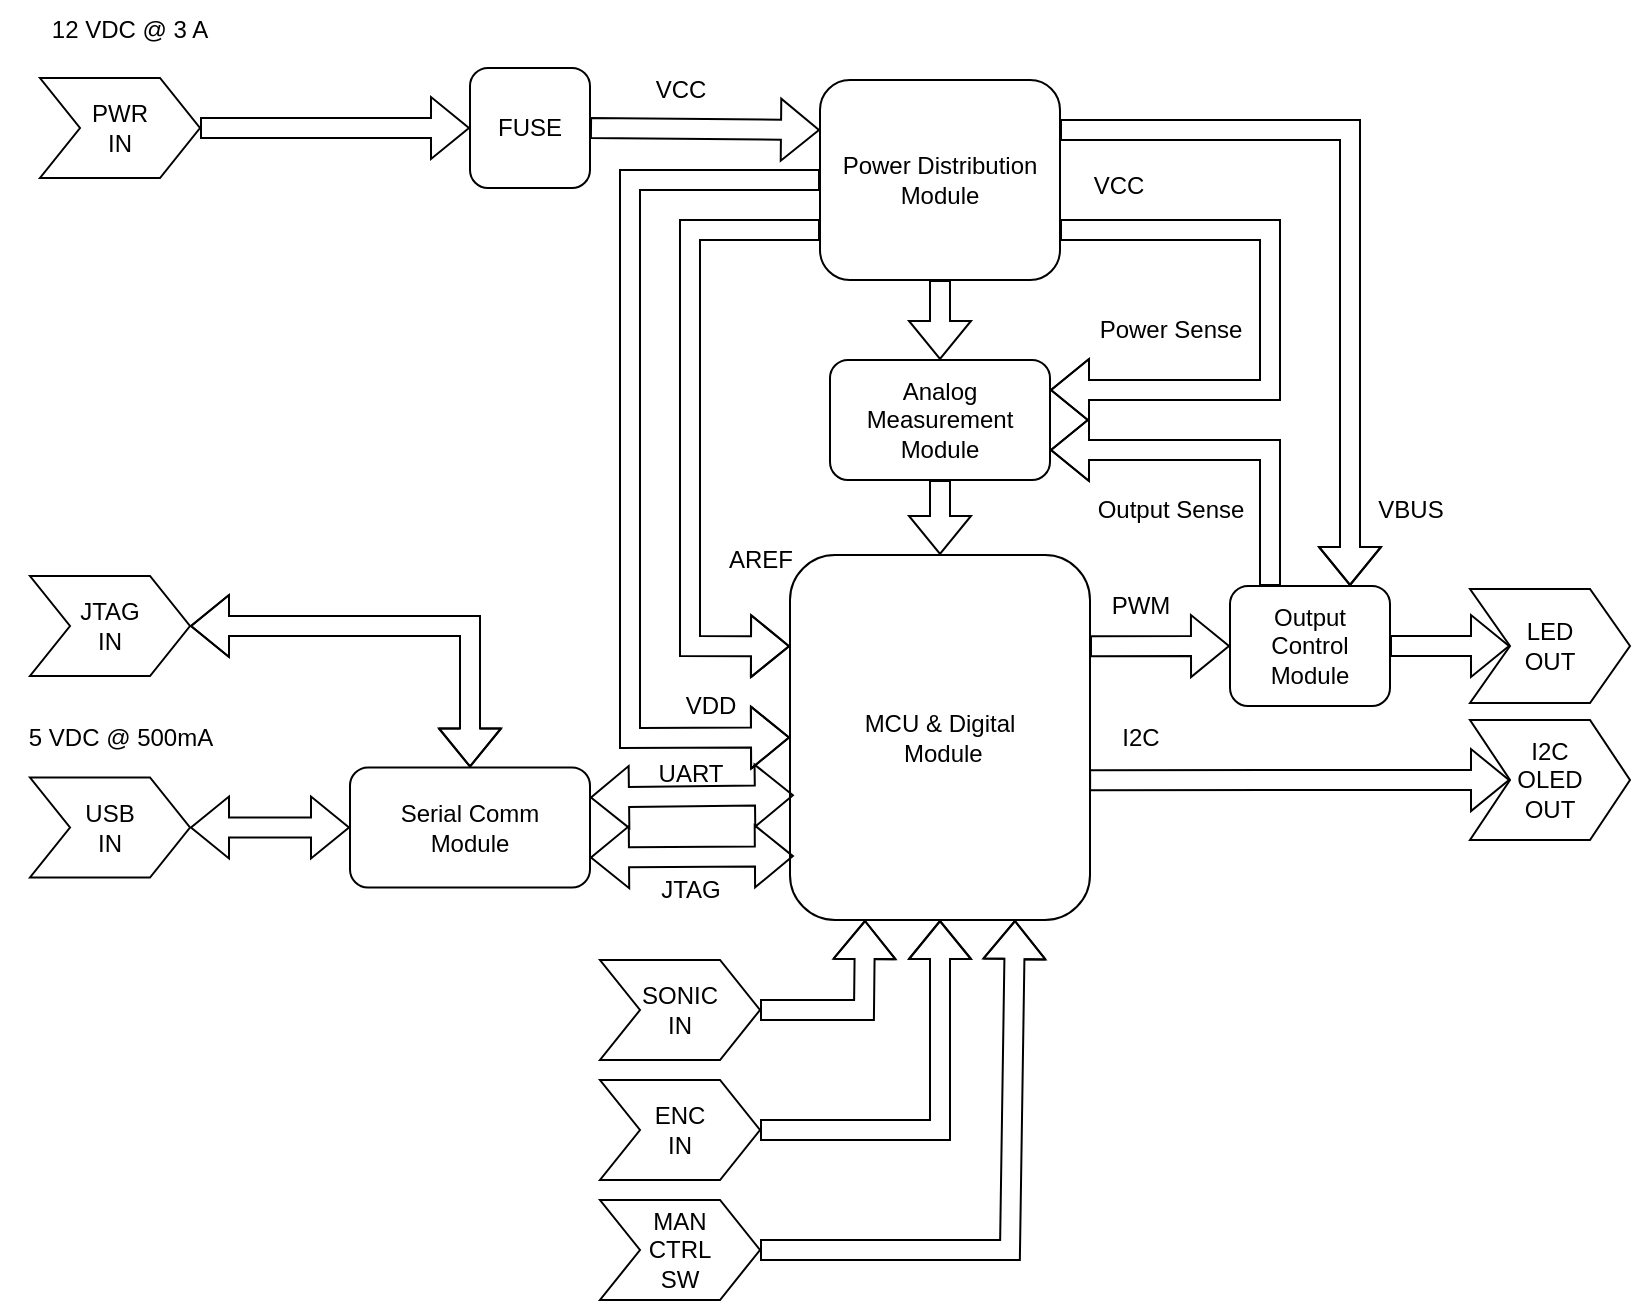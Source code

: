 <mxfile version="21.6.3" type="github">
  <diagram name="Page-1" id="bPD4Tcdk-wz938tzmtfR">
    <mxGraphModel dx="1184" dy="1656" grid="1" gridSize="10" guides="1" tooltips="1" connect="1" arrows="1" fold="1" page="1" pageScale="1" pageWidth="850" pageHeight="1100" math="0" shadow="0">
      <root>
        <mxCell id="0" />
        <mxCell id="1" parent="0" />
        <mxCell id="4HQD0c8NArh-lSQrCMmP-1" value="Power Distribution Module" style="rounded=1;whiteSpace=wrap;html=1;" vertex="1" parent="1">
          <mxGeometry x="455" y="-10" width="120" height="100" as="geometry" />
        </mxCell>
        <mxCell id="4HQD0c8NArh-lSQrCMmP-2" value="Analog Measurement&lt;br&gt;Module" style="rounded=1;whiteSpace=wrap;html=1;" vertex="1" parent="1">
          <mxGeometry x="460" y="130" width="110" height="60" as="geometry" />
        </mxCell>
        <mxCell id="4HQD0c8NArh-lSQrCMmP-3" value="MCU &amp;amp; Digital&lt;br&gt;&amp;nbsp;Module" style="rounded=1;whiteSpace=wrap;html=1;" vertex="1" parent="1">
          <mxGeometry x="440" y="227.5" width="150" height="182.5" as="geometry" />
        </mxCell>
        <mxCell id="4HQD0c8NArh-lSQrCMmP-4" value="Serial Comm&lt;br&gt;Module" style="rounded=1;whiteSpace=wrap;html=1;" vertex="1" parent="1">
          <mxGeometry x="220" y="333.75" width="120" height="60" as="geometry" />
        </mxCell>
        <mxCell id="4HQD0c8NArh-lSQrCMmP-5" value="Output Control Module" style="rounded=1;whiteSpace=wrap;html=1;" vertex="1" parent="1">
          <mxGeometry x="660" y="243" width="80" height="60" as="geometry" />
        </mxCell>
        <mxCell id="4HQD0c8NArh-lSQrCMmP-12" value="12 VDC @ 3 A" style="text;html=1;strokeColor=none;fillColor=none;align=center;verticalAlign=middle;whiteSpace=wrap;rounded=0;" vertex="1" parent="1">
          <mxGeometry x="65" y="-50" width="90" height="30" as="geometry" />
        </mxCell>
        <mxCell id="4HQD0c8NArh-lSQrCMmP-13" value="" style="shape=flexArrow;endArrow=classic;html=1;rounded=0;entryX=0;entryY=0.5;entryDx=0;entryDy=0;exitX=1;exitY=0.25;exitDx=0;exitDy=0;" edge="1" parent="1" source="4HQD0c8NArh-lSQrCMmP-3" target="4HQD0c8NArh-lSQrCMmP-5">
          <mxGeometry width="50" height="50" relative="1" as="geometry">
            <mxPoint x="560" y="430" as="sourcePoint" />
            <mxPoint x="610" y="380" as="targetPoint" />
          </mxGeometry>
        </mxCell>
        <mxCell id="4HQD0c8NArh-lSQrCMmP-14" value="PWM" style="text;html=1;align=center;verticalAlign=middle;resizable=0;points=[];autosize=1;strokeColor=none;fillColor=none;" vertex="1" parent="1">
          <mxGeometry x="590" y="238" width="50" height="30" as="geometry" />
        </mxCell>
        <mxCell id="4HQD0c8NArh-lSQrCMmP-26" value="5 VDC @ 500mA" style="text;html=1;align=center;verticalAlign=middle;resizable=0;points=[];autosize=1;strokeColor=none;fillColor=none;" vertex="1" parent="1">
          <mxGeometry x="45" y="303.75" width="120" height="30" as="geometry" />
        </mxCell>
        <mxCell id="4HQD0c8NArh-lSQrCMmP-29" value="" style="shape=flexArrow;endArrow=classic;startArrow=classic;html=1;rounded=0;exitX=1;exitY=0.5;exitDx=0;exitDy=0;" edge="1" parent="1" source="4HQD0c8NArh-lSQrCMmP-34" target="4HQD0c8NArh-lSQrCMmP-4">
          <mxGeometry width="100" height="100" relative="1" as="geometry">
            <mxPoint x="75" y="358.75" as="sourcePoint" />
            <mxPoint x="195.0" y="358.75" as="targetPoint" />
          </mxGeometry>
        </mxCell>
        <mxCell id="4HQD0c8NArh-lSQrCMmP-34" value="USB&lt;br&gt;IN" style="shape=step;perimeter=stepPerimeter;whiteSpace=wrap;html=1;fixedSize=1;" vertex="1" parent="1">
          <mxGeometry x="60" y="338.75" width="80" height="50" as="geometry" />
        </mxCell>
        <mxCell id="4HQD0c8NArh-lSQrCMmP-35" value="" style="shape=flexArrow;endArrow=classic;html=1;rounded=0;exitX=0.5;exitY=1;exitDx=0;exitDy=0;entryX=0.5;entryY=0;entryDx=0;entryDy=0;" edge="1" parent="1" source="4HQD0c8NArh-lSQrCMmP-2" target="4HQD0c8NArh-lSQrCMmP-3">
          <mxGeometry width="50" height="50" relative="1" as="geometry">
            <mxPoint x="650" y="200" as="sourcePoint" />
            <mxPoint x="700" y="150" as="targetPoint" />
          </mxGeometry>
        </mxCell>
        <mxCell id="4HQD0c8NArh-lSQrCMmP-36" value="PWR&lt;br&gt;IN" style="shape=step;perimeter=stepPerimeter;whiteSpace=wrap;html=1;fixedSize=1;" vertex="1" parent="1">
          <mxGeometry x="65" y="-11" width="80" height="50" as="geometry" />
        </mxCell>
        <mxCell id="4HQD0c8NArh-lSQrCMmP-38" value="LED&lt;br&gt;OUT" style="shape=step;perimeter=stepPerimeter;whiteSpace=wrap;html=1;fixedSize=1;" vertex="1" parent="1">
          <mxGeometry x="780" y="244.5" width="80" height="57" as="geometry" />
        </mxCell>
        <mxCell id="4HQD0c8NArh-lSQrCMmP-39" value="" style="shape=flexArrow;endArrow=classic;html=1;rounded=0;exitX=1;exitY=0.5;exitDx=0;exitDy=0;" edge="1" parent="1" source="4HQD0c8NArh-lSQrCMmP-5" target="4HQD0c8NArh-lSQrCMmP-38">
          <mxGeometry width="50" height="50" relative="1" as="geometry">
            <mxPoint x="740" y="294.58" as="sourcePoint" />
            <mxPoint x="820" y="294.58" as="targetPoint" />
          </mxGeometry>
        </mxCell>
        <mxCell id="4HQD0c8NArh-lSQrCMmP-43" value="I2C&lt;br&gt;OLED&lt;br&gt;OUT" style="shape=step;perimeter=stepPerimeter;whiteSpace=wrap;html=1;fixedSize=1;" vertex="1" parent="1">
          <mxGeometry x="780" y="310" width="80" height="60" as="geometry" />
        </mxCell>
        <mxCell id="4HQD0c8NArh-lSQrCMmP-44" value="ENC&lt;br&gt;IN" style="shape=step;perimeter=stepPerimeter;whiteSpace=wrap;html=1;fixedSize=1;" vertex="1" parent="1">
          <mxGeometry x="345" y="490" width="80" height="50" as="geometry" />
        </mxCell>
        <mxCell id="4HQD0c8NArh-lSQrCMmP-47" value="" style="shape=flexArrow;endArrow=classic;html=1;rounded=0;entryX=0;entryY=0.25;entryDx=0;entryDy=0;exitX=0;exitY=0.75;exitDx=0;exitDy=0;" edge="1" parent="1" source="4HQD0c8NArh-lSQrCMmP-1" target="4HQD0c8NArh-lSQrCMmP-3">
          <mxGeometry width="50" height="50" relative="1" as="geometry">
            <mxPoint x="200" y="160" as="sourcePoint" />
            <mxPoint x="250" y="110" as="targetPoint" />
            <Array as="points">
              <mxPoint x="390" y="65" />
              <mxPoint x="390" y="273" />
            </Array>
          </mxGeometry>
        </mxCell>
        <mxCell id="4HQD0c8NArh-lSQrCMmP-48" value="AREF" style="text;html=1;align=center;verticalAlign=middle;resizable=0;points=[];autosize=1;strokeColor=none;fillColor=none;" vertex="1" parent="1">
          <mxGeometry x="395" y="214.5" width="60" height="30" as="geometry" />
        </mxCell>
        <mxCell id="4HQD0c8NArh-lSQrCMmP-49" value="" style="shape=flexArrow;endArrow=classic;html=1;rounded=0;exitX=0.5;exitY=1;exitDx=0;exitDy=0;entryX=0.5;entryY=0;entryDx=0;entryDy=0;" edge="1" parent="1" source="4HQD0c8NArh-lSQrCMmP-1" target="4HQD0c8NArh-lSQrCMmP-2">
          <mxGeometry width="50" height="50" relative="1" as="geometry">
            <mxPoint x="640" y="60" as="sourcePoint" />
            <mxPoint x="640" y="97" as="targetPoint" />
          </mxGeometry>
        </mxCell>
        <mxCell id="4HQD0c8NArh-lSQrCMmP-50" value="" style="shape=flexArrow;endArrow=classic;html=1;rounded=0;entryX=1;entryY=0.75;entryDx=0;entryDy=0;exitX=0.25;exitY=0;exitDx=0;exitDy=0;" edge="1" parent="1" source="4HQD0c8NArh-lSQrCMmP-5" target="4HQD0c8NArh-lSQrCMmP-2">
          <mxGeometry width="50" height="50" relative="1" as="geometry">
            <mxPoint x="670" y="250" as="sourcePoint" />
            <mxPoint x="720" y="200" as="targetPoint" />
            <Array as="points">
              <mxPoint x="680" y="175" />
            </Array>
          </mxGeometry>
        </mxCell>
        <mxCell id="4HQD0c8NArh-lSQrCMmP-51" value="Output Sense" style="text;html=1;align=center;verticalAlign=middle;resizable=0;points=[];autosize=1;strokeColor=none;fillColor=none;" vertex="1" parent="1">
          <mxGeometry x="580" y="190" width="100" height="30" as="geometry" />
        </mxCell>
        <mxCell id="4HQD0c8NArh-lSQrCMmP-52" value="" style="shape=flexArrow;endArrow=classic;html=1;rounded=0;exitX=0;exitY=0.5;exitDx=0;exitDy=0;entryX=0;entryY=0.5;entryDx=0;entryDy=0;" edge="1" parent="1" source="4HQD0c8NArh-lSQrCMmP-1" target="4HQD0c8NArh-lSQrCMmP-3">
          <mxGeometry width="50" height="50" relative="1" as="geometry">
            <mxPoint x="290" y="150" as="sourcePoint" />
            <mxPoint x="340" y="100" as="targetPoint" />
            <Array as="points">
              <mxPoint x="360" y="40" />
              <mxPoint x="360" y="319" />
            </Array>
          </mxGeometry>
        </mxCell>
        <mxCell id="4HQD0c8NArh-lSQrCMmP-54" value="VDD" style="text;html=1;align=center;verticalAlign=middle;resizable=0;points=[];autosize=1;strokeColor=none;fillColor=none;" vertex="1" parent="1">
          <mxGeometry x="375" y="288" width="50" height="30" as="geometry" />
        </mxCell>
        <mxCell id="4HQD0c8NArh-lSQrCMmP-55" value="" style="shape=flexArrow;endArrow=classic;html=1;rounded=0;exitX=1;exitY=0.75;exitDx=0;exitDy=0;entryX=1;entryY=0.25;entryDx=0;entryDy=0;" edge="1" parent="1" source="4HQD0c8NArh-lSQrCMmP-1" target="4HQD0c8NArh-lSQrCMmP-2">
          <mxGeometry width="50" height="50" relative="1" as="geometry">
            <mxPoint x="630" y="70" as="sourcePoint" />
            <mxPoint x="680" y="20" as="targetPoint" />
            <Array as="points">
              <mxPoint x="680" y="65" />
              <mxPoint x="680" y="145" />
            </Array>
          </mxGeometry>
        </mxCell>
        <mxCell id="4HQD0c8NArh-lSQrCMmP-56" value="Power Sense" style="text;html=1;align=center;verticalAlign=middle;resizable=0;points=[];autosize=1;strokeColor=none;fillColor=none;" vertex="1" parent="1">
          <mxGeometry x="580" y="100" width="100" height="30" as="geometry" />
        </mxCell>
        <mxCell id="4HQD0c8NArh-lSQrCMmP-58" value="" style="shape=flexArrow;endArrow=classic;html=1;rounded=0;exitX=1;exitY=0.25;exitDx=0;exitDy=0;entryX=0.75;entryY=0;entryDx=0;entryDy=0;" edge="1" parent="1" source="4HQD0c8NArh-lSQrCMmP-1" target="4HQD0c8NArh-lSQrCMmP-5">
          <mxGeometry width="50" height="50" relative="1" as="geometry">
            <mxPoint x="800" y="120" as="sourcePoint" />
            <mxPoint x="850" y="70" as="targetPoint" />
            <Array as="points">
              <mxPoint x="720" y="15" />
            </Array>
          </mxGeometry>
        </mxCell>
        <mxCell id="4HQD0c8NArh-lSQrCMmP-59" value="VBUS" style="text;html=1;align=center;verticalAlign=middle;resizable=0;points=[];autosize=1;strokeColor=none;fillColor=none;" vertex="1" parent="1">
          <mxGeometry x="720" y="190" width="60" height="30" as="geometry" />
        </mxCell>
        <mxCell id="4HQD0c8NArh-lSQrCMmP-60" value="VCC" style="text;html=1;align=center;verticalAlign=middle;resizable=0;points=[];autosize=1;strokeColor=none;fillColor=none;" vertex="1" parent="1">
          <mxGeometry x="579" y="28" width="50" height="30" as="geometry" />
        </mxCell>
        <mxCell id="4HQD0c8NArh-lSQrCMmP-61" value="" style="shape=flexArrow;endArrow=classic;html=1;rounded=0;entryX=0;entryY=0.5;entryDx=0;entryDy=0;exitX=0.997;exitY=0.617;exitDx=0;exitDy=0;exitPerimeter=0;" edge="1" parent="1" source="4HQD0c8NArh-lSQrCMmP-3" target="4HQD0c8NArh-lSQrCMmP-43">
          <mxGeometry width="50" height="50" relative="1" as="geometry">
            <mxPoint x="600" y="283" as="sourcePoint" />
            <mxPoint x="670" y="283" as="targetPoint" />
          </mxGeometry>
        </mxCell>
        <mxCell id="4HQD0c8NArh-lSQrCMmP-62" value="SONIC&lt;br&gt;IN" style="shape=step;perimeter=stepPerimeter;whiteSpace=wrap;html=1;fixedSize=1;" vertex="1" parent="1">
          <mxGeometry x="345" y="430" width="80" height="50" as="geometry" />
        </mxCell>
        <mxCell id="4HQD0c8NArh-lSQrCMmP-66" value="" style="shape=flexArrow;endArrow=classic;html=1;rounded=0;exitX=1;exitY=0.5;exitDx=0;exitDy=0;entryX=0;entryY=0.5;entryDx=0;entryDy=0;" edge="1" parent="1" source="4HQD0c8NArh-lSQrCMmP-36" target="4HQD0c8NArh-lSQrCMmP-69">
          <mxGeometry width="50" height="50" relative="1" as="geometry">
            <mxPoint x="250" y="34" as="sourcePoint" />
            <mxPoint x="310" y="14" as="targetPoint" />
          </mxGeometry>
        </mxCell>
        <mxCell id="4HQD0c8NArh-lSQrCMmP-67" value="MAN&lt;br&gt;CTRL&lt;br&gt;SW" style="shape=step;perimeter=stepPerimeter;whiteSpace=wrap;html=1;fixedSize=1;" vertex="1" parent="1">
          <mxGeometry x="345" y="550" width="80" height="50" as="geometry" />
        </mxCell>
        <mxCell id="4HQD0c8NArh-lSQrCMmP-69" value="FUSE" style="rounded=1;whiteSpace=wrap;html=1;" vertex="1" parent="1">
          <mxGeometry x="280" y="-16" width="60" height="60" as="geometry" />
        </mxCell>
        <mxCell id="4HQD0c8NArh-lSQrCMmP-71" value="" style="shape=flexArrow;endArrow=classic;html=1;rounded=0;entryX=0;entryY=0.25;entryDx=0;entryDy=0;exitX=1;exitY=0.5;exitDx=0;exitDy=0;" edge="1" parent="1" source="4HQD0c8NArh-lSQrCMmP-69" target="4HQD0c8NArh-lSQrCMmP-1">
          <mxGeometry width="50" height="50" relative="1" as="geometry">
            <mxPoint x="260" y="110" as="sourcePoint" />
            <mxPoint x="310" y="60" as="targetPoint" />
          </mxGeometry>
        </mxCell>
        <mxCell id="4HQD0c8NArh-lSQrCMmP-73" value="I2C" style="text;html=1;align=center;verticalAlign=middle;resizable=0;points=[];autosize=1;strokeColor=none;fillColor=none;" vertex="1" parent="1">
          <mxGeometry x="595" y="303.75" width="40" height="30" as="geometry" />
        </mxCell>
        <mxCell id="4HQD0c8NArh-lSQrCMmP-74" value="" style="shape=flexArrow;endArrow=classic;html=1;rounded=0;entryX=0.25;entryY=1;entryDx=0;entryDy=0;exitX=1;exitY=0.5;exitDx=0;exitDy=0;" edge="1" parent="1" source="4HQD0c8NArh-lSQrCMmP-62" target="4HQD0c8NArh-lSQrCMmP-3">
          <mxGeometry width="50" height="50" relative="1" as="geometry">
            <mxPoint x="490" y="530" as="sourcePoint" />
            <mxPoint x="540" y="480" as="targetPoint" />
            <Array as="points">
              <mxPoint x="477" y="455" />
            </Array>
          </mxGeometry>
        </mxCell>
        <mxCell id="4HQD0c8NArh-lSQrCMmP-75" value="" style="shape=flexArrow;endArrow=classic;html=1;rounded=0;entryX=0.5;entryY=1;entryDx=0;entryDy=0;exitX=1;exitY=0.5;exitDx=0;exitDy=0;" edge="1" parent="1" source="4HQD0c8NArh-lSQrCMmP-44" target="4HQD0c8NArh-lSQrCMmP-3">
          <mxGeometry width="50" height="50" relative="1" as="geometry">
            <mxPoint x="510" y="530" as="sourcePoint" />
            <mxPoint x="560" y="480" as="targetPoint" />
            <Array as="points">
              <mxPoint x="515" y="515" />
            </Array>
          </mxGeometry>
        </mxCell>
        <mxCell id="4HQD0c8NArh-lSQrCMmP-77" value="" style="shape=flexArrow;endArrow=classic;html=1;rounded=0;entryX=0.75;entryY=1;entryDx=0;entryDy=0;exitX=1;exitY=0.5;exitDx=0;exitDy=0;" edge="1" parent="1" source="4HQD0c8NArh-lSQrCMmP-67" target="4HQD0c8NArh-lSQrCMmP-3">
          <mxGeometry width="50" height="50" relative="1" as="geometry">
            <mxPoint x="540" y="500" as="sourcePoint" />
            <mxPoint x="590" y="450" as="targetPoint" />
            <Array as="points">
              <mxPoint x="550" y="575" />
            </Array>
          </mxGeometry>
        </mxCell>
        <mxCell id="4HQD0c8NArh-lSQrCMmP-79" value="" style="shape=flexArrow;endArrow=classic;startArrow=classic;html=1;rounded=0;entryX=0.013;entryY=0.658;entryDx=0;entryDy=0;exitX=1;exitY=0.25;exitDx=0;exitDy=0;entryPerimeter=0;" edge="1" parent="1" source="4HQD0c8NArh-lSQrCMmP-4" target="4HQD0c8NArh-lSQrCMmP-3">
          <mxGeometry width="100" height="100" relative="1" as="geometry">
            <mxPoint x="320" y="480" as="sourcePoint" />
            <mxPoint x="420" y="380" as="targetPoint" />
          </mxGeometry>
        </mxCell>
        <mxCell id="4HQD0c8NArh-lSQrCMmP-81" value="VCC" style="text;html=1;align=center;verticalAlign=middle;resizable=0;points=[];autosize=1;strokeColor=none;fillColor=none;" vertex="1" parent="1">
          <mxGeometry x="360" y="-20" width="50" height="30" as="geometry" />
        </mxCell>
        <mxCell id="4HQD0c8NArh-lSQrCMmP-82" value="JTAG&lt;br&gt;IN" style="shape=step;perimeter=stepPerimeter;whiteSpace=wrap;html=1;fixedSize=1;" vertex="1" parent="1">
          <mxGeometry x="60" y="238" width="80" height="50" as="geometry" />
        </mxCell>
        <mxCell id="4HQD0c8NArh-lSQrCMmP-83" value="" style="shape=flexArrow;endArrow=classic;startArrow=classic;html=1;rounded=0;exitX=1;exitY=0.5;exitDx=0;exitDy=0;entryX=0.5;entryY=0;entryDx=0;entryDy=0;" edge="1" parent="1" source="4HQD0c8NArh-lSQrCMmP-82" target="4HQD0c8NArh-lSQrCMmP-4">
          <mxGeometry width="100" height="100" relative="1" as="geometry">
            <mxPoint x="155" y="252.41" as="sourcePoint" />
            <mxPoint x="235" y="252.41" as="targetPoint" />
            <Array as="points">
              <mxPoint x="280" y="263" />
            </Array>
          </mxGeometry>
        </mxCell>
        <mxCell id="4HQD0c8NArh-lSQrCMmP-84" value="UART" style="text;html=1;align=center;verticalAlign=middle;resizable=0;points=[];autosize=1;strokeColor=none;fillColor=none;" vertex="1" parent="1">
          <mxGeometry x="360" y="322" width="60" height="30" as="geometry" />
        </mxCell>
        <mxCell id="4HQD0c8NArh-lSQrCMmP-85" value="" style="shape=flexArrow;endArrow=classic;startArrow=classic;html=1;rounded=0;exitX=1;exitY=0.75;exitDx=0;exitDy=0;entryX=0.013;entryY=0.825;entryDx=0;entryDy=0;entryPerimeter=0;" edge="1" parent="1" source="4HQD0c8NArh-lSQrCMmP-4" target="4HQD0c8NArh-lSQrCMmP-3">
          <mxGeometry width="100" height="100" relative="1" as="geometry">
            <mxPoint x="430" y="450" as="sourcePoint" />
            <mxPoint x="530" y="350" as="targetPoint" />
          </mxGeometry>
        </mxCell>
        <mxCell id="4HQD0c8NArh-lSQrCMmP-86" value="JTAG" style="text;html=1;align=center;verticalAlign=middle;resizable=0;points=[];autosize=1;strokeColor=none;fillColor=none;" vertex="1" parent="1">
          <mxGeometry x="365" y="380" width="50" height="30" as="geometry" />
        </mxCell>
      </root>
    </mxGraphModel>
  </diagram>
</mxfile>
